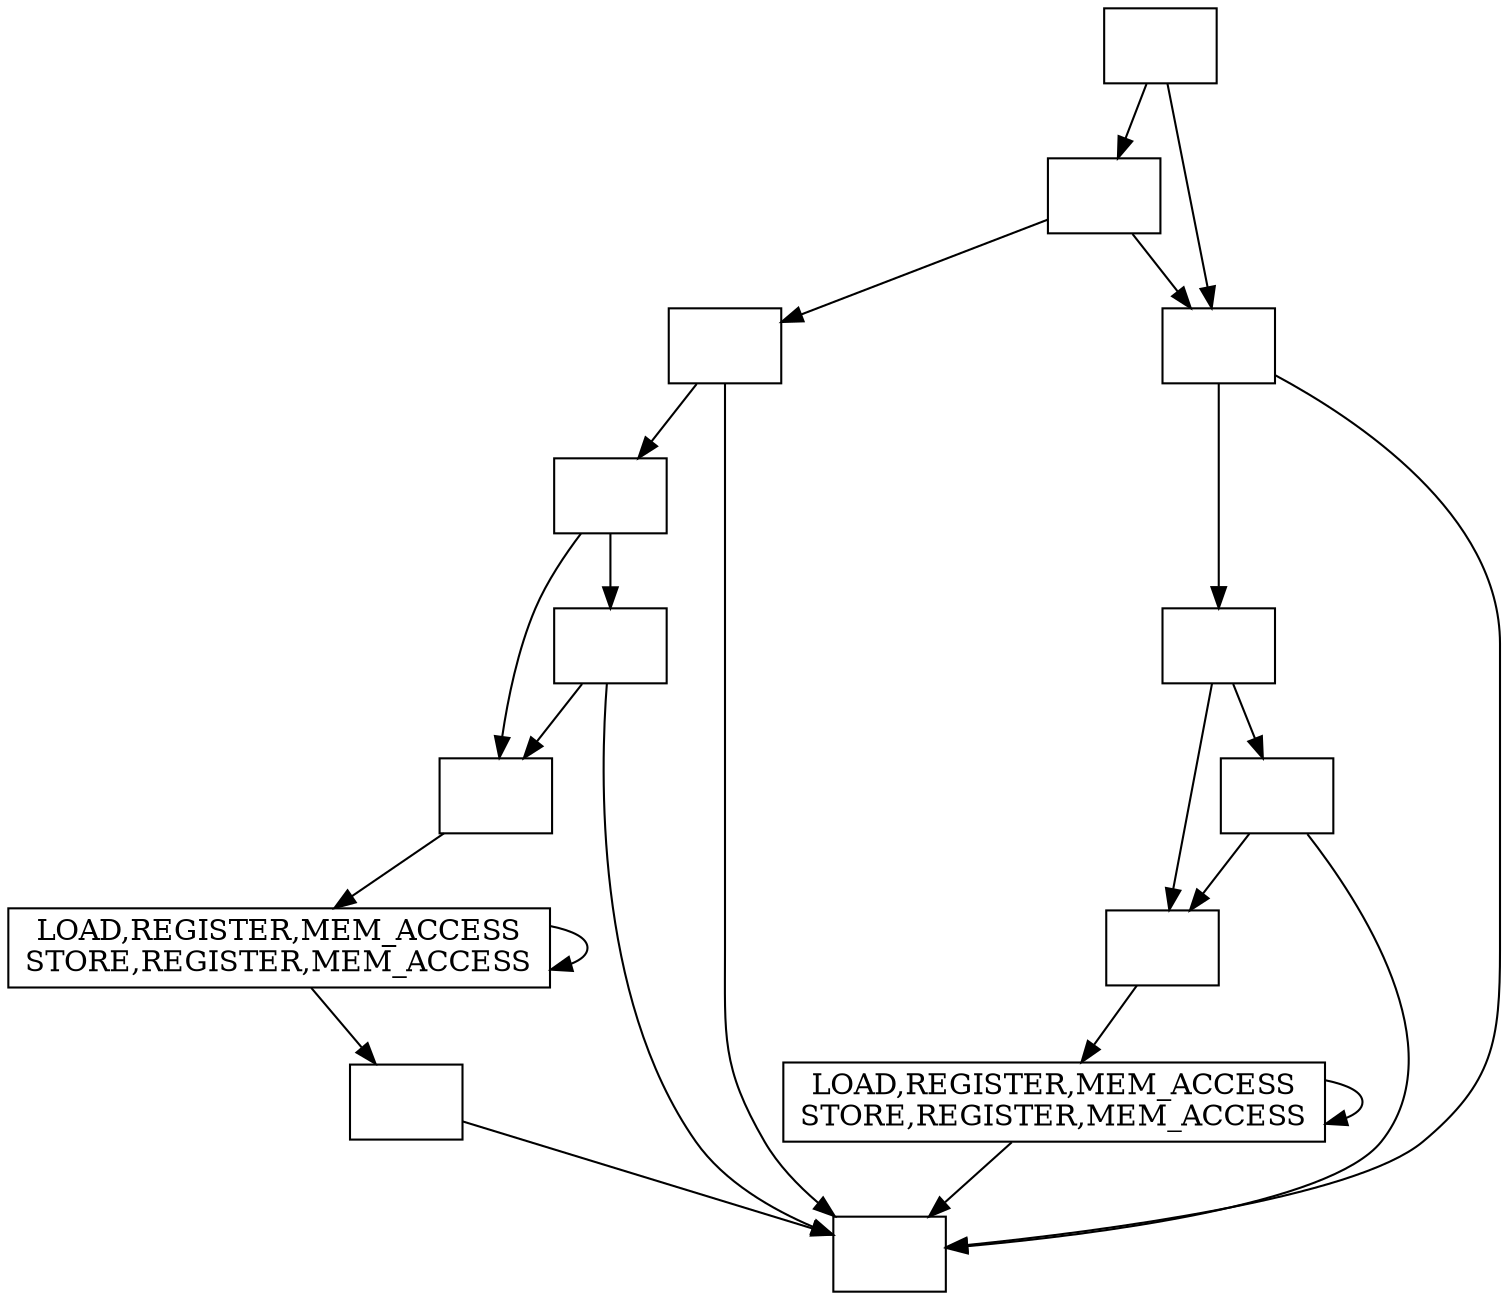 digraph memmove { 
	{
	 0 [shape=box label=""]
	 1 [shape=box label=""]
	 2 [shape=box label=""]
	 3 [shape=box label=""]
	 4 [shape=box label=""]
	 5 [shape=box label=""]
	 6 [shape=box label="LOAD,REGISTER,MEM_ACCESS\nSTORE,REGISTER,MEM_ACCESS"]
	 7 [shape=box label=""]
	 8 [shape=box label=""]
	 9 [shape=box label=""]
	 10 [shape=box label=""]
	 11 [shape=box label=""]
	 12 [shape=box label="LOAD,REGISTER,MEM_ACCESS\nSTORE,REGISTER,MEM_ACCESS"]
	 13 [shape=box label=""]

	}
0 -> 1
0 -> 8
1 -> 2
1 -> 8
2 -> 3
2 -> 13
3 -> 4
3 -> 5
4 -> 5
4 -> 13
5 -> 6
6 -> 7
6 -> 6
7 -> 13
8 -> 9
8 -> 13
9 -> 10
9 -> 11
10 -> 11
10 -> 13
11 -> 12
12 -> 13
12 -> 12
}